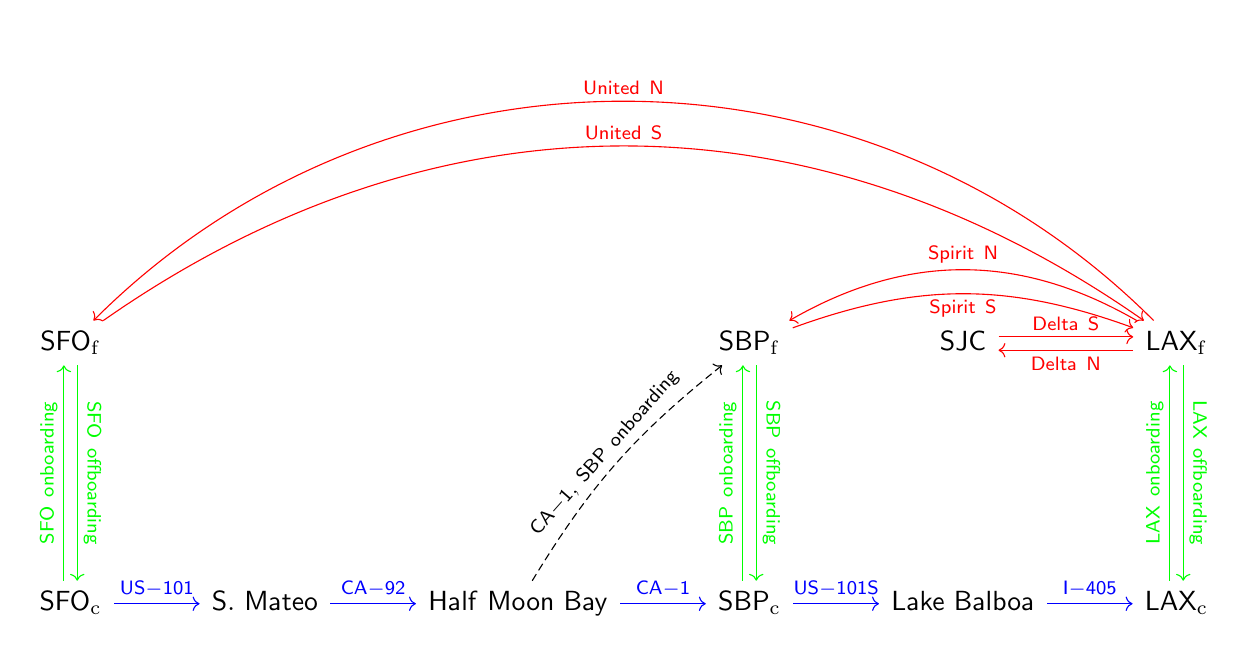 \begin{tikzcd}[row sep=2.75cm, column sep = 1.1cm]
\mathsf{SFO}_\mathrm{f}
\arrow[rrrrr,red,bend left=35,"\mathsf{United}\ \mathsf{S}"]
\arrow[d, shift left,sloped, "\mathsf{SFO} \ \mathsf{offboarding}",green]& & &\mathsf{SBP}_\mathrm{f}
\arrow[d, shift left,sloped, "\mathsf{SBP} \ \mathsf{offboarding}",green]
\arrow[rr,bend left=20,red,"\mathsf{Spirit}\ \mathsf{S}",swap]&
\mathsf{SJC} \arrow[r, shift left, red, "\mathsf{Delta}\ \mathsf{S}"]&
\mathsf{LAX}_\mathrm{f}
\arrow[d, shift left,sloped, "\mathsf{LAX} \ \mathsf{offboarding}",green]
\arrow[l,shift left,"\mathsf{Delta}\ \mathsf{N}",red]
\arrow[ll,bend right=30,red,"\mathsf{Spirit}\ \mathsf{N}",swap]
\arrow[lllll,"\mathsf{United}\ \mathsf{N}",red,bend right=45,swap]\\
\mathsf{SFO}_\mathrm{c}
\arrow[u, shift left,sloped, "\mathsf{SFO} \ \mathsf{onboarding}",green]
\arrow[r,"\mathsf{US-101}",blue]&\mathsf{S.}\ \mathsf{Mateo}
\arrow[r,"\mathsf{CA-92}",blue]&
\mathsf{Half}\ \mathsf{Moon}\ \mathsf{Bay}
\arrow[r,"\mathsf{CA-1}",blue]
\arrow[ur,dashed,"\mathsf{CA-1,\ SBP\ onboarding}",bend left=10,sloped]&
\mathsf{SBP}_\mathrm{c}
\arrow[u, shift left,sloped, "\mathsf{SBP} \ \mathsf{onboarding}",green]
\arrow[r,"\mathsf{US-101S}",blue]&
\mathsf{Lake}\ \mathsf{Balboa}
\arrow[r,"\mathsf{I-405}",blue]&\mathsf{LAX}_\mathrm{c}
\arrow[u, shift left,sloped, "\mathsf{LAX} \ \mathsf{onboarding}",green]
\end{tikzcd}